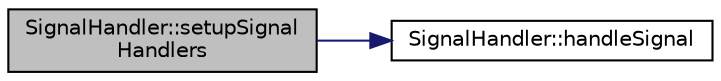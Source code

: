 digraph "SignalHandler::setupSignalHandlers"
{
 // LATEX_PDF_SIZE
  edge [fontname="Helvetica",fontsize="10",labelfontname="Helvetica",labelfontsize="10"];
  node [fontname="Helvetica",fontsize="10",shape=record];
  rankdir="LR";
  Node1 [label="SignalHandler::setupSignal\lHandlers",height=0.2,width=0.4,color="black", fillcolor="grey75", style="filled", fontcolor="black",tooltip="Initialize and set up signal handlers for the program."];
  Node1 -> Node2 [color="midnightblue",fontsize="10",style="solid",fontname="Helvetica"];
  Node2 [label="SignalHandler::handleSignal",height=0.2,width=0.4,color="black", fillcolor="white", style="filled",URL="$classSignalHandler.html#a0899d0c83b42582e862d2f4879e6a2e7",tooltip="Internal handler for system signals."];
}
